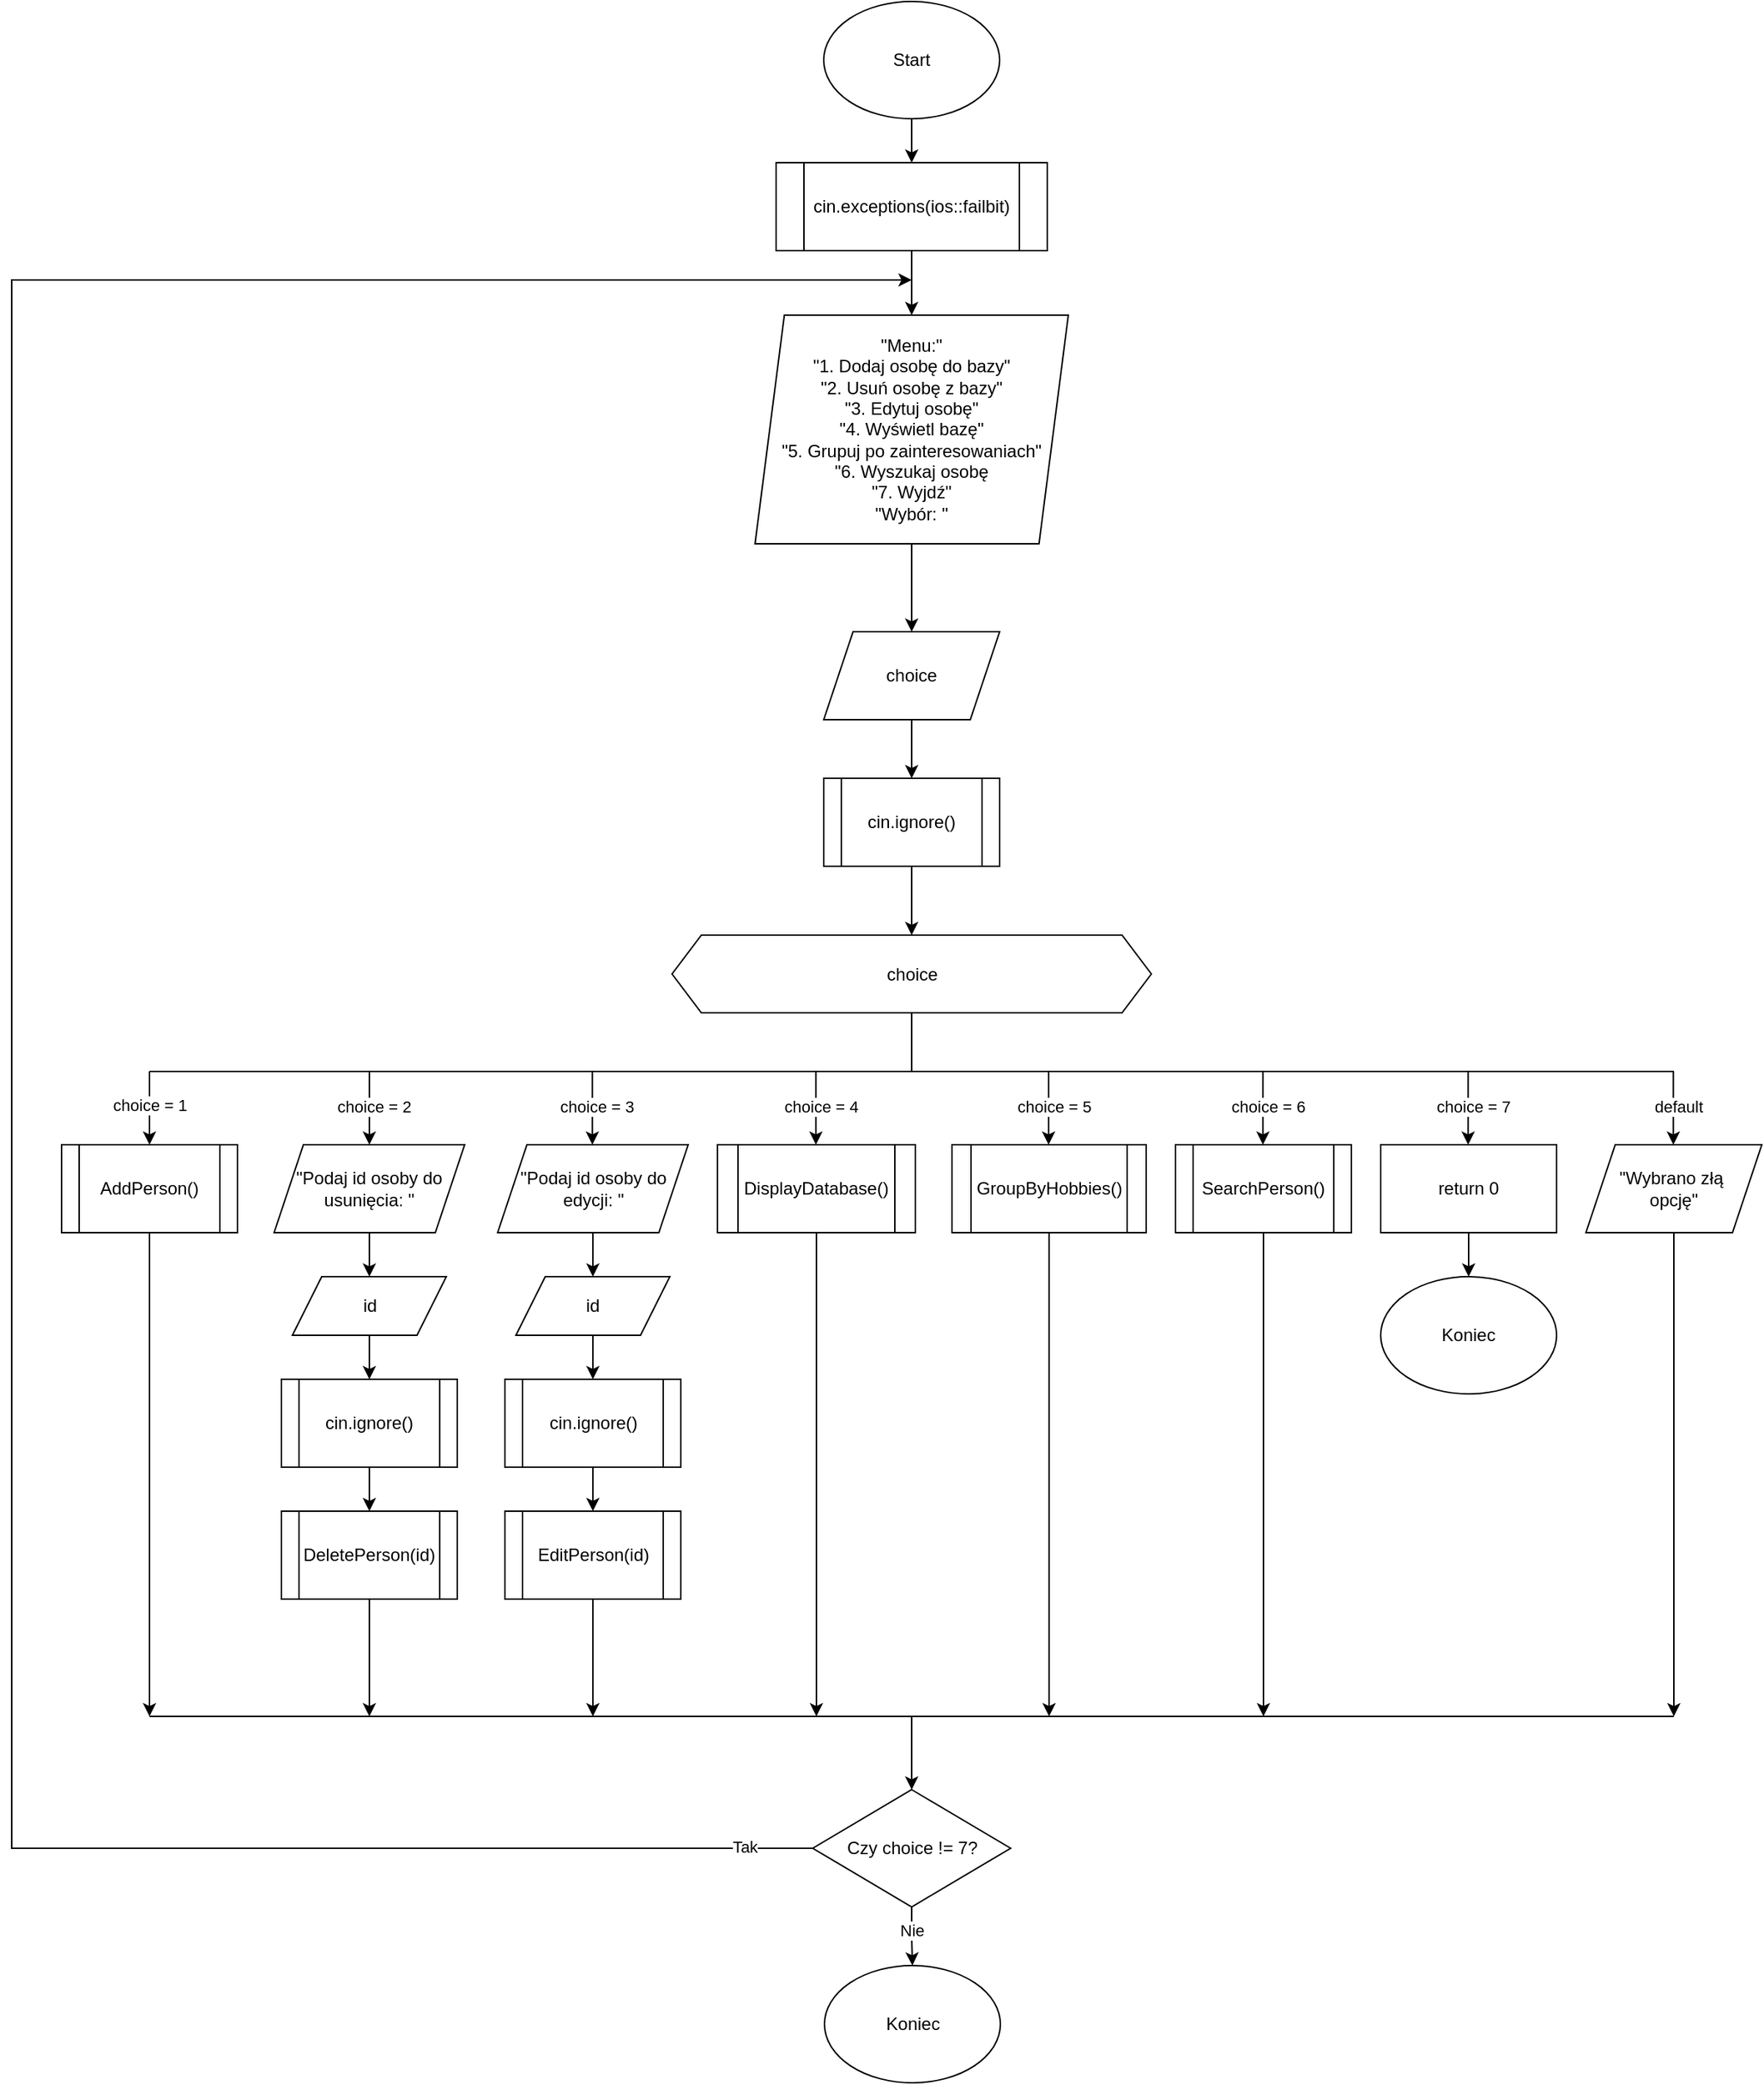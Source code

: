 <mxfile version="26.0.6">
  <diagram name="Strona-1" id="p3D_83ls6Rz5utP9l_za">
    <mxGraphModel dx="3609" dy="1301" grid="1" gridSize="10" guides="1" tooltips="1" connect="1" arrows="1" fold="1" page="1" pageScale="1" pageWidth="1169" pageHeight="827" math="0" shadow="0">
      <root>
        <mxCell id="0" />
        <mxCell id="1" parent="0" />
        <mxCell id="i30zzXLviCfNnO-DWSTZ-5" value="" style="edgeStyle=orthogonalEdgeStyle;rounded=0;orthogonalLoop=1;jettySize=auto;html=1;" parent="1" source="i30zzXLviCfNnO-DWSTZ-1" target="i30zzXLviCfNnO-DWSTZ-4" edge="1">
          <mxGeometry relative="1" as="geometry" />
        </mxCell>
        <mxCell id="i30zzXLviCfNnO-DWSTZ-1" value="Start" style="ellipse;whiteSpace=wrap;html=1;" parent="1" vertex="1">
          <mxGeometry x="525" y="110" width="120" height="80" as="geometry" />
        </mxCell>
        <mxCell id="i30zzXLviCfNnO-DWSTZ-8" value="" style="edgeStyle=orthogonalEdgeStyle;rounded=0;orthogonalLoop=1;jettySize=auto;html=1;" parent="1" source="i30zzXLviCfNnO-DWSTZ-4" target="i30zzXLviCfNnO-DWSTZ-7" edge="1">
          <mxGeometry relative="1" as="geometry" />
        </mxCell>
        <mxCell id="i30zzXLviCfNnO-DWSTZ-4" value="cin.exceptions(ios::failbit)" style="shape=process;whiteSpace=wrap;html=1;backgroundOutline=1;" parent="1" vertex="1">
          <mxGeometry x="492.5" y="220" width="185" height="60" as="geometry" />
        </mxCell>
        <mxCell id="i30zzXLviCfNnO-DWSTZ-10" value="" style="edgeStyle=orthogonalEdgeStyle;rounded=0;orthogonalLoop=1;jettySize=auto;html=1;" parent="1" source="i30zzXLviCfNnO-DWSTZ-7" target="i30zzXLviCfNnO-DWSTZ-9" edge="1">
          <mxGeometry relative="1" as="geometry" />
        </mxCell>
        <mxCell id="i30zzXLviCfNnO-DWSTZ-7" value="&lt;div&gt;&lt;span style=&quot;background-color: transparent; color: light-dark(rgb(0, 0, 0), rgb(255, 255, 255));&quot;&gt;&quot;Menu:&quot;&lt;/span&gt;&lt;/div&gt;&lt;div&gt;&lt;span style=&quot;background-color: transparent; color: light-dark(rgb(0, 0, 0), rgb(255, 255, 255));&quot;&gt;&quot;1. Dodaj osobę do bazy&quot;&lt;/span&gt;&lt;/div&gt;&lt;div&gt;&quot;2. Usuń osobę z bazy&quot;&lt;/div&gt;&lt;div&gt;&lt;span style=&quot;background-color: transparent; color: light-dark(rgb(0, 0, 0), rgb(255, 255, 255));&quot;&gt;&quot;3. Edytuj osobę&quot;&lt;/span&gt;&lt;/div&gt;&lt;div&gt;&lt;span style=&quot;background-color: transparent; color: light-dark(rgb(0, 0, 0), rgb(255, 255, 255));&quot;&gt;&quot;4. Wyświetl bazę&quot;&lt;/span&gt;&lt;/div&gt;&lt;div&gt;&quot;5. Grupuj po zainteresowaniach&quot;&lt;/div&gt;&lt;div&gt;&lt;span style=&quot;background-color: transparent; color: light-dark(rgb(0, 0, 0), rgb(255, 255, 255));&quot;&gt;&quot;6. Wyszukaj osobę&lt;/span&gt;&lt;/div&gt;&lt;div&gt;&lt;span style=&quot;background-color: transparent; color: light-dark(rgb(0, 0, 0), rgb(255, 255, 255));&quot;&gt;&quot;7. Wyjdź&quot;&lt;/span&gt;&lt;/div&gt;&lt;div&gt;&lt;span style=&quot;background-color: transparent; color: light-dark(rgb(0, 0, 0), rgb(255, 255, 255));&quot;&gt;&quot;Wybór: &quot;&lt;/span&gt;&lt;/div&gt;" style="shape=parallelogram;perimeter=parallelogramPerimeter;whiteSpace=wrap;html=1;fixedSize=1;align=center;" parent="1" vertex="1">
          <mxGeometry x="478.13" y="324" width="213.75" height="156" as="geometry" />
        </mxCell>
        <mxCell id="i30zzXLviCfNnO-DWSTZ-12" value="" style="edgeStyle=orthogonalEdgeStyle;rounded=0;orthogonalLoop=1;jettySize=auto;html=1;" parent="1" source="i30zzXLviCfNnO-DWSTZ-9" target="i30zzXLviCfNnO-DWSTZ-11" edge="1">
          <mxGeometry relative="1" as="geometry" />
        </mxCell>
        <mxCell id="i30zzXLviCfNnO-DWSTZ-9" value="choice" style="shape=parallelogram;perimeter=parallelogramPerimeter;whiteSpace=wrap;html=1;fixedSize=1;" parent="1" vertex="1">
          <mxGeometry x="525" y="540" width="120" height="60" as="geometry" />
        </mxCell>
        <mxCell id="i30zzXLviCfNnO-DWSTZ-15" value="" style="edgeStyle=orthogonalEdgeStyle;rounded=0;orthogonalLoop=1;jettySize=auto;html=1;" parent="1" source="i30zzXLviCfNnO-DWSTZ-11" target="i30zzXLviCfNnO-DWSTZ-14" edge="1">
          <mxGeometry relative="1" as="geometry" />
        </mxCell>
        <mxCell id="i30zzXLviCfNnO-DWSTZ-11" value="cin.ignore()" style="shape=process;whiteSpace=wrap;html=1;backgroundOutline=1;" parent="1" vertex="1">
          <mxGeometry x="525" y="640" width="120" height="60" as="geometry" />
        </mxCell>
        <mxCell id="i30zzXLviCfNnO-DWSTZ-14" value="choice" style="shape=hexagon;perimeter=hexagonPerimeter2;whiteSpace=wrap;html=1;fixedSize=1;" parent="1" vertex="1">
          <mxGeometry x="421.51" y="747" width="327" height="53" as="geometry" />
        </mxCell>
        <mxCell id="i30zzXLviCfNnO-DWSTZ-81" style="edgeStyle=orthogonalEdgeStyle;rounded=0;orthogonalLoop=1;jettySize=auto;html=1;" parent="1" source="i30zzXLviCfNnO-DWSTZ-16" edge="1">
          <mxGeometry relative="1" as="geometry">
            <mxPoint x="520" y="1280" as="targetPoint" />
          </mxGeometry>
        </mxCell>
        <mxCell id="i30zzXLviCfNnO-DWSTZ-16" value="DisplayDatabase()" style="shape=process;whiteSpace=wrap;html=1;backgroundOutline=1;" parent="1" vertex="1">
          <mxGeometry x="452.51" y="890" width="135" height="60" as="geometry" />
        </mxCell>
        <mxCell id="i30zzXLviCfNnO-DWSTZ-83" style="edgeStyle=orthogonalEdgeStyle;rounded=0;orthogonalLoop=1;jettySize=auto;html=1;" parent="1" source="i30zzXLviCfNnO-DWSTZ-17" edge="1">
          <mxGeometry relative="1" as="geometry">
            <mxPoint x="678.75" y="1280" as="targetPoint" />
          </mxGeometry>
        </mxCell>
        <mxCell id="i30zzXLviCfNnO-DWSTZ-17" value="GroupByHobbies()" style="shape=process;whiteSpace=wrap;html=1;backgroundOutline=1;" parent="1" vertex="1">
          <mxGeometry x="612.5" y="890" width="132.5" height="60" as="geometry" />
        </mxCell>
        <mxCell id="i30zzXLviCfNnO-DWSTZ-84" style="edgeStyle=orthogonalEdgeStyle;rounded=0;orthogonalLoop=1;jettySize=auto;html=1;" parent="1" source="i30zzXLviCfNnO-DWSTZ-19" edge="1">
          <mxGeometry relative="1" as="geometry">
            <mxPoint x="825" y="1280" as="targetPoint" />
          </mxGeometry>
        </mxCell>
        <mxCell id="i30zzXLviCfNnO-DWSTZ-19" value="SearchPerson()" style="shape=process;whiteSpace=wrap;html=1;backgroundOutline=1;" parent="1" vertex="1">
          <mxGeometry x="765" y="890" width="120" height="60" as="geometry" />
        </mxCell>
        <mxCell id="i30zzXLviCfNnO-DWSTZ-79" style="edgeStyle=orthogonalEdgeStyle;rounded=0;orthogonalLoop=1;jettySize=auto;html=1;" parent="1" source="i30zzXLviCfNnO-DWSTZ-20" edge="1">
          <mxGeometry relative="1" as="geometry">
            <mxPoint x="215" y="1280" as="targetPoint" />
          </mxGeometry>
        </mxCell>
        <mxCell id="i30zzXLviCfNnO-DWSTZ-20" value="DeletePerson(id)" style="shape=process;whiteSpace=wrap;html=1;backgroundOutline=1;" parent="1" vertex="1">
          <mxGeometry x="155" y="1140" width="120" height="60" as="geometry" />
        </mxCell>
        <mxCell id="i30zzXLviCfNnO-DWSTZ-78" style="edgeStyle=orthogonalEdgeStyle;rounded=0;orthogonalLoop=1;jettySize=auto;html=1;" parent="1" source="i30zzXLviCfNnO-DWSTZ-21" edge="1">
          <mxGeometry relative="1" as="geometry">
            <mxPoint x="65" y="1280" as="targetPoint" />
          </mxGeometry>
        </mxCell>
        <mxCell id="i30zzXLviCfNnO-DWSTZ-21" value="AddPerson()" style="shape=process;whiteSpace=wrap;html=1;backgroundOutline=1;" parent="1" vertex="1">
          <mxGeometry x="5" y="890" width="120" height="60" as="geometry" />
        </mxCell>
        <mxCell id="i30zzXLviCfNnO-DWSTZ-25" value="" style="edgeStyle=orthogonalEdgeStyle;rounded=0;orthogonalLoop=1;jettySize=auto;html=1;" parent="1" source="i30zzXLviCfNnO-DWSTZ-23" target="i30zzXLviCfNnO-DWSTZ-24" edge="1">
          <mxGeometry relative="1" as="geometry" />
        </mxCell>
        <mxCell id="i30zzXLviCfNnO-DWSTZ-27" value="Nie" style="edgeLabel;html=1;align=center;verticalAlign=middle;resizable=0;points=[];" parent="i30zzXLviCfNnO-DWSTZ-25" vertex="1" connectable="0">
          <mxGeometry x="-0.213" relative="1" as="geometry">
            <mxPoint as="offset" />
          </mxGeometry>
        </mxCell>
        <mxCell id="i30zzXLviCfNnO-DWSTZ-86" style="edgeStyle=orthogonalEdgeStyle;rounded=0;orthogonalLoop=1;jettySize=auto;html=1;" parent="1" source="i30zzXLviCfNnO-DWSTZ-23" edge="1">
          <mxGeometry relative="1" as="geometry">
            <mxPoint x="585" y="300" as="targetPoint" />
            <Array as="points">
              <mxPoint x="-29" y="1370" />
            </Array>
          </mxGeometry>
        </mxCell>
        <mxCell id="i30zzXLviCfNnO-DWSTZ-87" value="Tak" style="edgeLabel;html=1;align=center;verticalAlign=middle;resizable=0;points=[];" parent="i30zzXLviCfNnO-DWSTZ-86" vertex="1" connectable="0">
          <mxGeometry x="-0.958" y="-1" relative="1" as="geometry">
            <mxPoint as="offset" />
          </mxGeometry>
        </mxCell>
        <mxCell id="i30zzXLviCfNnO-DWSTZ-23" value="Czy choice != 7?" style="rhombus;whiteSpace=wrap;html=1;" parent="1" vertex="1">
          <mxGeometry x="517.51" y="1330" width="135" height="80" as="geometry" />
        </mxCell>
        <mxCell id="i30zzXLviCfNnO-DWSTZ-24" value="Koniec" style="ellipse;whiteSpace=wrap;html=1;" parent="1" vertex="1">
          <mxGeometry x="525.51" y="1450" width="120" height="80" as="geometry" />
        </mxCell>
        <mxCell id="i30zzXLviCfNnO-DWSTZ-32" value="" style="endArrow=none;html=1;rounded=0;" parent="1" edge="1">
          <mxGeometry width="50" height="50" relative="1" as="geometry">
            <mxPoint x="65" y="840" as="sourcePoint" />
            <mxPoint x="1105" y="840" as="targetPoint" />
          </mxGeometry>
        </mxCell>
        <mxCell id="i30zzXLviCfNnO-DWSTZ-34" value="" style="endArrow=classic;html=1;rounded=0;entryX=0.5;entryY=0;entryDx=0;entryDy=0;" parent="1" target="i30zzXLviCfNnO-DWSTZ-21" edge="1">
          <mxGeometry width="50" height="50" relative="1" as="geometry">
            <mxPoint x="65" y="840" as="sourcePoint" />
            <mxPoint x="135" y="790" as="targetPoint" />
          </mxGeometry>
        </mxCell>
        <mxCell id="i30zzXLviCfNnO-DWSTZ-35" value="choice = 1" style="edgeLabel;html=1;align=center;verticalAlign=middle;resizable=0;points=[];" parent="i30zzXLviCfNnO-DWSTZ-34" vertex="1" connectable="0">
          <mxGeometry x="-0.08" relative="1" as="geometry">
            <mxPoint as="offset" />
          </mxGeometry>
        </mxCell>
        <mxCell id="i30zzXLviCfNnO-DWSTZ-38" value="" style="edgeStyle=orthogonalEdgeStyle;rounded=0;orthogonalLoop=1;jettySize=auto;html=1;" parent="1" source="i30zzXLviCfNnO-DWSTZ-36" target="i30zzXLviCfNnO-DWSTZ-37" edge="1">
          <mxGeometry relative="1" as="geometry" />
        </mxCell>
        <mxCell id="i30zzXLviCfNnO-DWSTZ-36" value="&quot;Podaj id osoby do usunięcia: &quot;" style="shape=parallelogram;perimeter=parallelogramPerimeter;whiteSpace=wrap;html=1;fixedSize=1;" parent="1" vertex="1">
          <mxGeometry x="150" y="890" width="130" height="60" as="geometry" />
        </mxCell>
        <mxCell id="i30zzXLviCfNnO-DWSTZ-40" value="" style="edgeStyle=orthogonalEdgeStyle;rounded=0;orthogonalLoop=1;jettySize=auto;html=1;" parent="1" source="i30zzXLviCfNnO-DWSTZ-37" target="i30zzXLviCfNnO-DWSTZ-39" edge="1">
          <mxGeometry relative="1" as="geometry" />
        </mxCell>
        <mxCell id="i30zzXLviCfNnO-DWSTZ-37" value="id" style="shape=parallelogram;perimeter=parallelogramPerimeter;whiteSpace=wrap;html=1;fixedSize=1;" parent="1" vertex="1">
          <mxGeometry x="162.5" y="980" width="105" height="40" as="geometry" />
        </mxCell>
        <mxCell id="i30zzXLviCfNnO-DWSTZ-41" value="" style="edgeStyle=orthogonalEdgeStyle;rounded=0;orthogonalLoop=1;jettySize=auto;html=1;" parent="1" source="i30zzXLviCfNnO-DWSTZ-39" target="i30zzXLviCfNnO-DWSTZ-20" edge="1">
          <mxGeometry relative="1" as="geometry" />
        </mxCell>
        <mxCell id="i30zzXLviCfNnO-DWSTZ-39" value="cin.ignore()" style="shape=process;whiteSpace=wrap;html=1;backgroundOutline=1;" parent="1" vertex="1">
          <mxGeometry x="155" y="1050" width="120" height="60" as="geometry" />
        </mxCell>
        <mxCell id="i30zzXLviCfNnO-DWSTZ-80" style="edgeStyle=orthogonalEdgeStyle;rounded=0;orthogonalLoop=1;jettySize=auto;html=1;" parent="1" source="i30zzXLviCfNnO-DWSTZ-42" edge="1">
          <mxGeometry relative="1" as="geometry">
            <mxPoint x="367.5" y="1280" as="targetPoint" />
          </mxGeometry>
        </mxCell>
        <mxCell id="i30zzXLviCfNnO-DWSTZ-42" value="EditPerson(id)" style="shape=process;whiteSpace=wrap;html=1;backgroundOutline=1;" parent="1" vertex="1">
          <mxGeometry x="307.5" y="1140" width="120" height="60" as="geometry" />
        </mxCell>
        <mxCell id="i30zzXLviCfNnO-DWSTZ-43" value="" style="edgeStyle=orthogonalEdgeStyle;rounded=0;orthogonalLoop=1;jettySize=auto;html=1;" parent="1" source="i30zzXLviCfNnO-DWSTZ-44" target="i30zzXLviCfNnO-DWSTZ-46" edge="1">
          <mxGeometry relative="1" as="geometry" />
        </mxCell>
        <mxCell id="i30zzXLviCfNnO-DWSTZ-44" value="id" style="shape=parallelogram;perimeter=parallelogramPerimeter;whiteSpace=wrap;html=1;fixedSize=1;" parent="1" vertex="1">
          <mxGeometry x="315" y="980" width="105" height="40" as="geometry" />
        </mxCell>
        <mxCell id="i30zzXLviCfNnO-DWSTZ-45" value="" style="edgeStyle=orthogonalEdgeStyle;rounded=0;orthogonalLoop=1;jettySize=auto;html=1;" parent="1" source="i30zzXLviCfNnO-DWSTZ-46" target="i30zzXLviCfNnO-DWSTZ-42" edge="1">
          <mxGeometry relative="1" as="geometry" />
        </mxCell>
        <mxCell id="i30zzXLviCfNnO-DWSTZ-46" value="cin.ignore()" style="shape=process;whiteSpace=wrap;html=1;backgroundOutline=1;" parent="1" vertex="1">
          <mxGeometry x="307.5" y="1050" width="120" height="60" as="geometry" />
        </mxCell>
        <mxCell id="i30zzXLviCfNnO-DWSTZ-51" style="edgeStyle=orthogonalEdgeStyle;rounded=0;orthogonalLoop=1;jettySize=auto;html=1;entryX=0.5;entryY=0;entryDx=0;entryDy=0;" parent="1" source="i30zzXLviCfNnO-DWSTZ-47" target="i30zzXLviCfNnO-DWSTZ-44" edge="1">
          <mxGeometry relative="1" as="geometry" />
        </mxCell>
        <mxCell id="i30zzXLviCfNnO-DWSTZ-47" value="&quot;Podaj id osoby do edycji: &quot;" style="shape=parallelogram;perimeter=parallelogramPerimeter;whiteSpace=wrap;html=1;fixedSize=1;" parent="1" vertex="1">
          <mxGeometry x="302.5" y="890" width="130" height="60" as="geometry" />
        </mxCell>
        <mxCell id="i30zzXLviCfNnO-DWSTZ-52" value="" style="endArrow=classic;html=1;rounded=0;entryX=0.5;entryY=0;entryDx=0;entryDy=0;" parent="1" target="i30zzXLviCfNnO-DWSTZ-36" edge="1">
          <mxGeometry width="50" height="50" relative="1" as="geometry">
            <mxPoint x="215" y="840" as="sourcePoint" />
            <mxPoint x="485" y="1060" as="targetPoint" />
          </mxGeometry>
        </mxCell>
        <mxCell id="i30zzXLviCfNnO-DWSTZ-55" value="choice = 2" style="edgeLabel;html=1;align=center;verticalAlign=middle;resizable=0;points=[];" parent="i30zzXLviCfNnO-DWSTZ-52" vertex="1" connectable="0">
          <mxGeometry x="-0.044" y="3" relative="1" as="geometry">
            <mxPoint as="offset" />
          </mxGeometry>
        </mxCell>
        <mxCell id="i30zzXLviCfNnO-DWSTZ-56" value="" style="endArrow=classic;html=1;rounded=0;entryX=0.5;entryY=0;entryDx=0;entryDy=0;" parent="1" edge="1">
          <mxGeometry width="50" height="50" relative="1" as="geometry">
            <mxPoint x="367.16" y="840" as="sourcePoint" />
            <mxPoint x="367.16" y="890" as="targetPoint" />
          </mxGeometry>
        </mxCell>
        <mxCell id="i30zzXLviCfNnO-DWSTZ-57" value="choice = 3" style="edgeLabel;html=1;align=center;verticalAlign=middle;resizable=0;points=[];" parent="i30zzXLviCfNnO-DWSTZ-56" vertex="1" connectable="0">
          <mxGeometry x="-0.044" y="3" relative="1" as="geometry">
            <mxPoint as="offset" />
          </mxGeometry>
        </mxCell>
        <mxCell id="i30zzXLviCfNnO-DWSTZ-71" value="" style="edgeStyle=orthogonalEdgeStyle;rounded=0;orthogonalLoop=1;jettySize=auto;html=1;" parent="1" source="i30zzXLviCfNnO-DWSTZ-59" target="i30zzXLviCfNnO-DWSTZ-70" edge="1">
          <mxGeometry relative="1" as="geometry" />
        </mxCell>
        <mxCell id="i30zzXLviCfNnO-DWSTZ-59" value="return 0" style="rounded=0;whiteSpace=wrap;html=1;" parent="1" vertex="1">
          <mxGeometry x="905" y="890" width="120" height="60" as="geometry" />
        </mxCell>
        <mxCell id="i30zzXLviCfNnO-DWSTZ-61" value="" style="endArrow=classic;html=1;rounded=0;entryX=0.5;entryY=0;entryDx=0;entryDy=0;" parent="1" edge="1">
          <mxGeometry width="50" height="50" relative="1" as="geometry">
            <mxPoint x="519.67" y="840" as="sourcePoint" />
            <mxPoint x="519.67" y="890" as="targetPoint" />
          </mxGeometry>
        </mxCell>
        <mxCell id="i30zzXLviCfNnO-DWSTZ-62" value="choice = 4" style="edgeLabel;html=1;align=center;verticalAlign=middle;resizable=0;points=[];" parent="i30zzXLviCfNnO-DWSTZ-61" vertex="1" connectable="0">
          <mxGeometry x="-0.044" y="3" relative="1" as="geometry">
            <mxPoint as="offset" />
          </mxGeometry>
        </mxCell>
        <mxCell id="i30zzXLviCfNnO-DWSTZ-63" value="" style="endArrow=classic;html=1;rounded=0;entryX=0.5;entryY=0;entryDx=0;entryDy=0;" parent="1" edge="1">
          <mxGeometry width="50" height="50" relative="1" as="geometry">
            <mxPoint x="678.41" y="840" as="sourcePoint" />
            <mxPoint x="678.41" y="890" as="targetPoint" />
          </mxGeometry>
        </mxCell>
        <mxCell id="i30zzXLviCfNnO-DWSTZ-64" value="choice = 5" style="edgeLabel;html=1;align=center;verticalAlign=middle;resizable=0;points=[];" parent="i30zzXLviCfNnO-DWSTZ-63" vertex="1" connectable="0">
          <mxGeometry x="-0.044" y="3" relative="1" as="geometry">
            <mxPoint as="offset" />
          </mxGeometry>
        </mxCell>
        <mxCell id="i30zzXLviCfNnO-DWSTZ-65" value="" style="endArrow=classic;html=1;rounded=0;entryX=0.5;entryY=0;entryDx=0;entryDy=0;" parent="1" edge="1">
          <mxGeometry width="50" height="50" relative="1" as="geometry">
            <mxPoint x="824.66" y="840" as="sourcePoint" />
            <mxPoint x="824.66" y="890" as="targetPoint" />
          </mxGeometry>
        </mxCell>
        <mxCell id="i30zzXLviCfNnO-DWSTZ-66" value="choice = 6" style="edgeLabel;html=1;align=center;verticalAlign=middle;resizable=0;points=[];" parent="i30zzXLviCfNnO-DWSTZ-65" vertex="1" connectable="0">
          <mxGeometry x="-0.044" y="3" relative="1" as="geometry">
            <mxPoint as="offset" />
          </mxGeometry>
        </mxCell>
        <mxCell id="i30zzXLviCfNnO-DWSTZ-67" value="" style="endArrow=classic;html=1;rounded=0;entryX=0.5;entryY=0;entryDx=0;entryDy=0;" parent="1" edge="1">
          <mxGeometry width="50" height="50" relative="1" as="geometry">
            <mxPoint x="964.66" y="840" as="sourcePoint" />
            <mxPoint x="964.66" y="890" as="targetPoint" />
          </mxGeometry>
        </mxCell>
        <mxCell id="i30zzXLviCfNnO-DWSTZ-68" value="choice = 7" style="edgeLabel;html=1;align=center;verticalAlign=middle;resizable=0;points=[];" parent="i30zzXLviCfNnO-DWSTZ-67" vertex="1" connectable="0">
          <mxGeometry x="-0.044" y="3" relative="1" as="geometry">
            <mxPoint as="offset" />
          </mxGeometry>
        </mxCell>
        <mxCell id="i30zzXLviCfNnO-DWSTZ-69" value="" style="endArrow=none;html=1;rounded=0;entryX=0.5;entryY=1;entryDx=0;entryDy=0;" parent="1" target="i30zzXLviCfNnO-DWSTZ-14" edge="1">
          <mxGeometry width="50" height="50" relative="1" as="geometry">
            <mxPoint x="585" y="840" as="sourcePoint" />
            <mxPoint x="550" y="920" as="targetPoint" />
          </mxGeometry>
        </mxCell>
        <mxCell id="i30zzXLviCfNnO-DWSTZ-70" value="Koniec" style="ellipse;whiteSpace=wrap;html=1;" parent="1" vertex="1">
          <mxGeometry x="905" y="980" width="120" height="80" as="geometry" />
        </mxCell>
        <mxCell id="i30zzXLviCfNnO-DWSTZ-85" style="edgeStyle=orthogonalEdgeStyle;rounded=0;orthogonalLoop=1;jettySize=auto;html=1;" parent="1" source="i30zzXLviCfNnO-DWSTZ-74" edge="1">
          <mxGeometry relative="1" as="geometry">
            <mxPoint x="1105" y="1280" as="targetPoint" />
          </mxGeometry>
        </mxCell>
        <mxCell id="i30zzXLviCfNnO-DWSTZ-74" value="&quot;Wybrano złą&amp;nbsp;&lt;div&gt;opcję&quot;&lt;/div&gt;" style="shape=parallelogram;perimeter=parallelogramPerimeter;whiteSpace=wrap;html=1;fixedSize=1;" parent="1" vertex="1">
          <mxGeometry x="1045" y="890" width="120" height="60" as="geometry" />
        </mxCell>
        <mxCell id="i30zzXLviCfNnO-DWSTZ-75" value="" style="endArrow=classic;html=1;rounded=0;entryX=0.5;entryY=0;entryDx=0;entryDy=0;" parent="1" edge="1">
          <mxGeometry width="50" height="50" relative="1" as="geometry">
            <mxPoint x="1104.66" y="840" as="sourcePoint" />
            <mxPoint x="1104.66" y="890" as="targetPoint" />
          </mxGeometry>
        </mxCell>
        <mxCell id="i30zzXLviCfNnO-DWSTZ-76" value="default" style="edgeLabel;html=1;align=center;verticalAlign=middle;resizable=0;points=[];" parent="i30zzXLviCfNnO-DWSTZ-75" vertex="1" connectable="0">
          <mxGeometry x="-0.044" y="3" relative="1" as="geometry">
            <mxPoint as="offset" />
          </mxGeometry>
        </mxCell>
        <mxCell id="i30zzXLviCfNnO-DWSTZ-77" value="" style="endArrow=none;html=1;rounded=0;" parent="1" edge="1">
          <mxGeometry width="50" height="50" relative="1" as="geometry">
            <mxPoint x="65" y="1280" as="sourcePoint" />
            <mxPoint x="1105" y="1280" as="targetPoint" />
          </mxGeometry>
        </mxCell>
        <mxCell id="i30zzXLviCfNnO-DWSTZ-82" value="" style="endArrow=classic;html=1;rounded=0;entryX=0.5;entryY=0;entryDx=0;entryDy=0;" parent="1" target="i30zzXLviCfNnO-DWSTZ-23" edge="1">
          <mxGeometry width="50" height="50" relative="1" as="geometry">
            <mxPoint x="585" y="1280" as="sourcePoint" />
            <mxPoint x="740" y="1310" as="targetPoint" />
          </mxGeometry>
        </mxCell>
      </root>
    </mxGraphModel>
  </diagram>
</mxfile>
